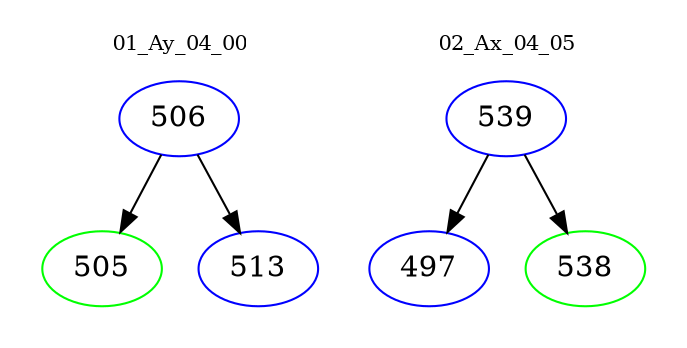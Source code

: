 digraph{
subgraph cluster_0 {
color = white
label = "01_Ay_04_00";
fontsize=10;
T0_506 [label="506", color="blue"]
T0_506 -> T0_505 [color="black"]
T0_505 [label="505", color="green"]
T0_506 -> T0_513 [color="black"]
T0_513 [label="513", color="blue"]
}
subgraph cluster_1 {
color = white
label = "02_Ax_04_05";
fontsize=10;
T1_539 [label="539", color="blue"]
T1_539 -> T1_497 [color="black"]
T1_497 [label="497", color="blue"]
T1_539 -> T1_538 [color="black"]
T1_538 [label="538", color="green"]
}
}
